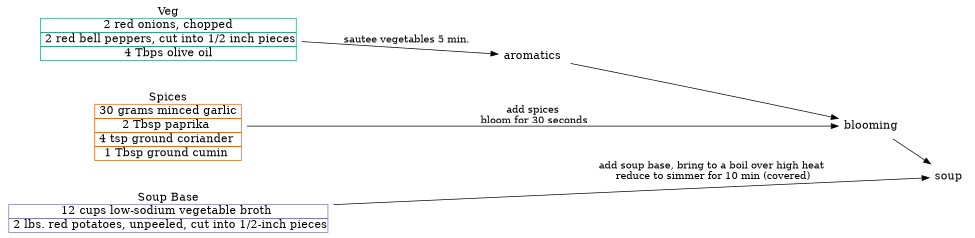digraph "step01" {
graph [ rankdir = "LR", ranksep = .4, size = 6.5];
node [ fontsize = "16", shape = "plaintext" , colorscheme = dark28  ];
edge [weight = 5]

// splines=false

"veg01" [
label = < <TABLE BORDER="0" CELLSPACING="0" CELLPADDING="0"><TR><TD  port="f0"> Veg </TD></TR>
<TR><TD BORDER="1" port="f1"> 2 red onions, chopped </TD></TR>
<TR><TD BORDER="1" > 2 red bell peppers, cut into 1/2 inch pieces</TD></TR>
<TR><TD BORDER="1" > 4 Tbps olive oil </TD></TR>
</TABLE> > 
, style=rounded, color=1
];

"spices01" [
label = < <TABLE BORDER="0" CELLSPACING="0" CELLPADDING="0"><TR><TD  port="f0"> Spices </TD></TR>
<TR><TD BORDER="1" port="f1"> 30 grams minced garlic </TD></TR>
<TR><TD BORDER="1" >2 Tbsp paprika </TD></TR>
<TR><TD BORDER="1" >4 tsp ground coriander </TD></TR>
<TR><TD BORDER="1" >1 Tbsp ground cumin </TD></TR>
</TABLE> >
, style=rounded, color=2
];

"soup_base" [
label = < <TABLE BORDER="0" CELLSPACING="0" CELLPADDING="0"><TR><TD  port="f0"> Soup Base </TD></TR>
<TR><TD BORDER="1" port="f1">12 cups low-sodium vegetable broth </TD></TR>
<TR><TD BORDER="1" > 2 lbs. red potatoes, unpeeled, cut into 1/2-inch pieces</TD></TR>
</TABLE> >
, style=rounded, color=3
];


"aromatics" [label = "aromatics "];
"blooming" [label = "blooming "];
"soup01" [label = "soup "];

veg01 -> aromatics [label = "sautee vegetables 5 min."];

aromatics -> blooming ;
spices01 -> blooming [label = "add spices \nbloom for 30 seconds"];

blooming -> soup01 ;
soup_base -> soup01[label = "add soup base, bring to a boil over high heat \nreduce to simmer for 10 min (covered)"];


{
    edge [style=invisible,dir=none, weight=50];
    "veg01" -> "spices01" -> "soup_base" ;
}

{rank=same; "veg01"; "spices01"; soup_base};


}

